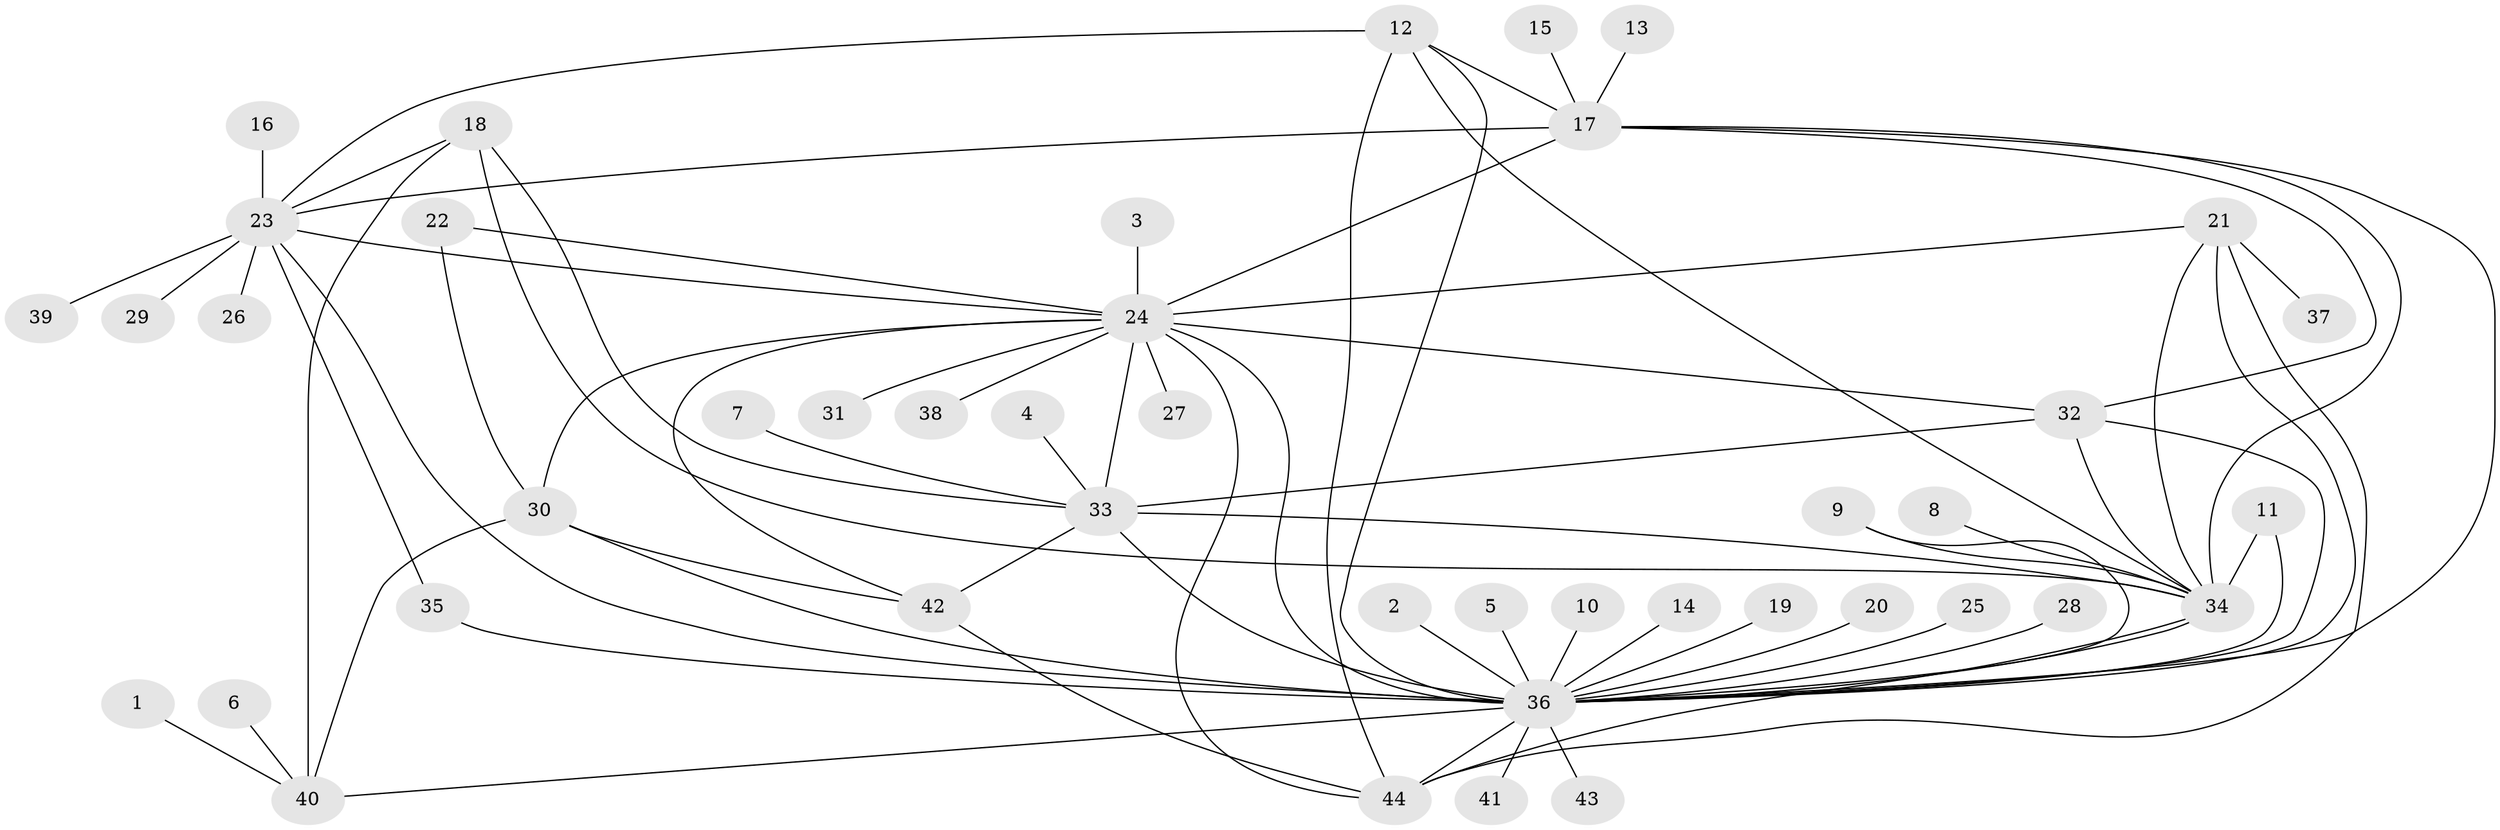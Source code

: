 // original degree distribution, {2: 0.1686746987951807, 34: 0.012048192771084338, 1: 0.5060240963855421, 7: 0.024096385542168676, 4: 0.07228915662650602, 15: 0.012048192771084338, 9: 0.024096385542168676, 3: 0.10843373493975904, 10: 0.012048192771084338, 5: 0.03614457831325301, 11: 0.012048192771084338, 8: 0.012048192771084338}
// Generated by graph-tools (version 1.1) at 2025/49/03/09/25 03:49:53]
// undirected, 44 vertices, 74 edges
graph export_dot {
graph [start="1"]
  node [color=gray90,style=filled];
  1;
  2;
  3;
  4;
  5;
  6;
  7;
  8;
  9;
  10;
  11;
  12;
  13;
  14;
  15;
  16;
  17;
  18;
  19;
  20;
  21;
  22;
  23;
  24;
  25;
  26;
  27;
  28;
  29;
  30;
  31;
  32;
  33;
  34;
  35;
  36;
  37;
  38;
  39;
  40;
  41;
  42;
  43;
  44;
  1 -- 40 [weight=1.0];
  2 -- 36 [weight=1.0];
  3 -- 24 [weight=1.0];
  4 -- 33 [weight=1.0];
  5 -- 36 [weight=1.0];
  6 -- 40 [weight=1.0];
  7 -- 33 [weight=1.0];
  8 -- 34 [weight=1.0];
  9 -- 34 [weight=1.0];
  9 -- 36 [weight=1.0];
  10 -- 36 [weight=1.0];
  11 -- 34 [weight=1.0];
  11 -- 36 [weight=1.0];
  12 -- 17 [weight=1.0];
  12 -- 23 [weight=1.0];
  12 -- 34 [weight=1.0];
  12 -- 36 [weight=1.0];
  12 -- 44 [weight=1.0];
  13 -- 17 [weight=1.0];
  14 -- 36 [weight=1.0];
  15 -- 17 [weight=1.0];
  16 -- 23 [weight=1.0];
  17 -- 23 [weight=1.0];
  17 -- 24 [weight=1.0];
  17 -- 32 [weight=1.0];
  17 -- 34 [weight=1.0];
  17 -- 36 [weight=1.0];
  18 -- 23 [weight=1.0];
  18 -- 33 [weight=1.0];
  18 -- 34 [weight=1.0];
  18 -- 40 [weight=1.0];
  19 -- 36 [weight=1.0];
  20 -- 36 [weight=1.0];
  21 -- 24 [weight=1.0];
  21 -- 34 [weight=1.0];
  21 -- 36 [weight=1.0];
  21 -- 37 [weight=1.0];
  21 -- 44 [weight=2.0];
  22 -- 24 [weight=1.0];
  22 -- 30 [weight=1.0];
  23 -- 24 [weight=1.0];
  23 -- 26 [weight=1.0];
  23 -- 29 [weight=1.0];
  23 -- 35 [weight=1.0];
  23 -- 36 [weight=1.0];
  23 -- 39 [weight=1.0];
  24 -- 27 [weight=1.0];
  24 -- 30 [weight=1.0];
  24 -- 31 [weight=1.0];
  24 -- 32 [weight=1.0];
  24 -- 33 [weight=1.0];
  24 -- 36 [weight=2.0];
  24 -- 38 [weight=1.0];
  24 -- 42 [weight=1.0];
  24 -- 44 [weight=1.0];
  25 -- 36 [weight=1.0];
  28 -- 36 [weight=1.0];
  30 -- 36 [weight=1.0];
  30 -- 40 [weight=1.0];
  30 -- 42 [weight=1.0];
  32 -- 33 [weight=1.0];
  32 -- 34 [weight=1.0];
  32 -- 36 [weight=1.0];
  33 -- 34 [weight=1.0];
  33 -- 36 [weight=2.0];
  33 -- 42 [weight=1.0];
  34 -- 36 [weight=1.0];
  34 -- 44 [weight=1.0];
  35 -- 36 [weight=2.0];
  36 -- 40 [weight=1.0];
  36 -- 41 [weight=1.0];
  36 -- 43 [weight=2.0];
  36 -- 44 [weight=1.0];
  42 -- 44 [weight=1.0];
}
